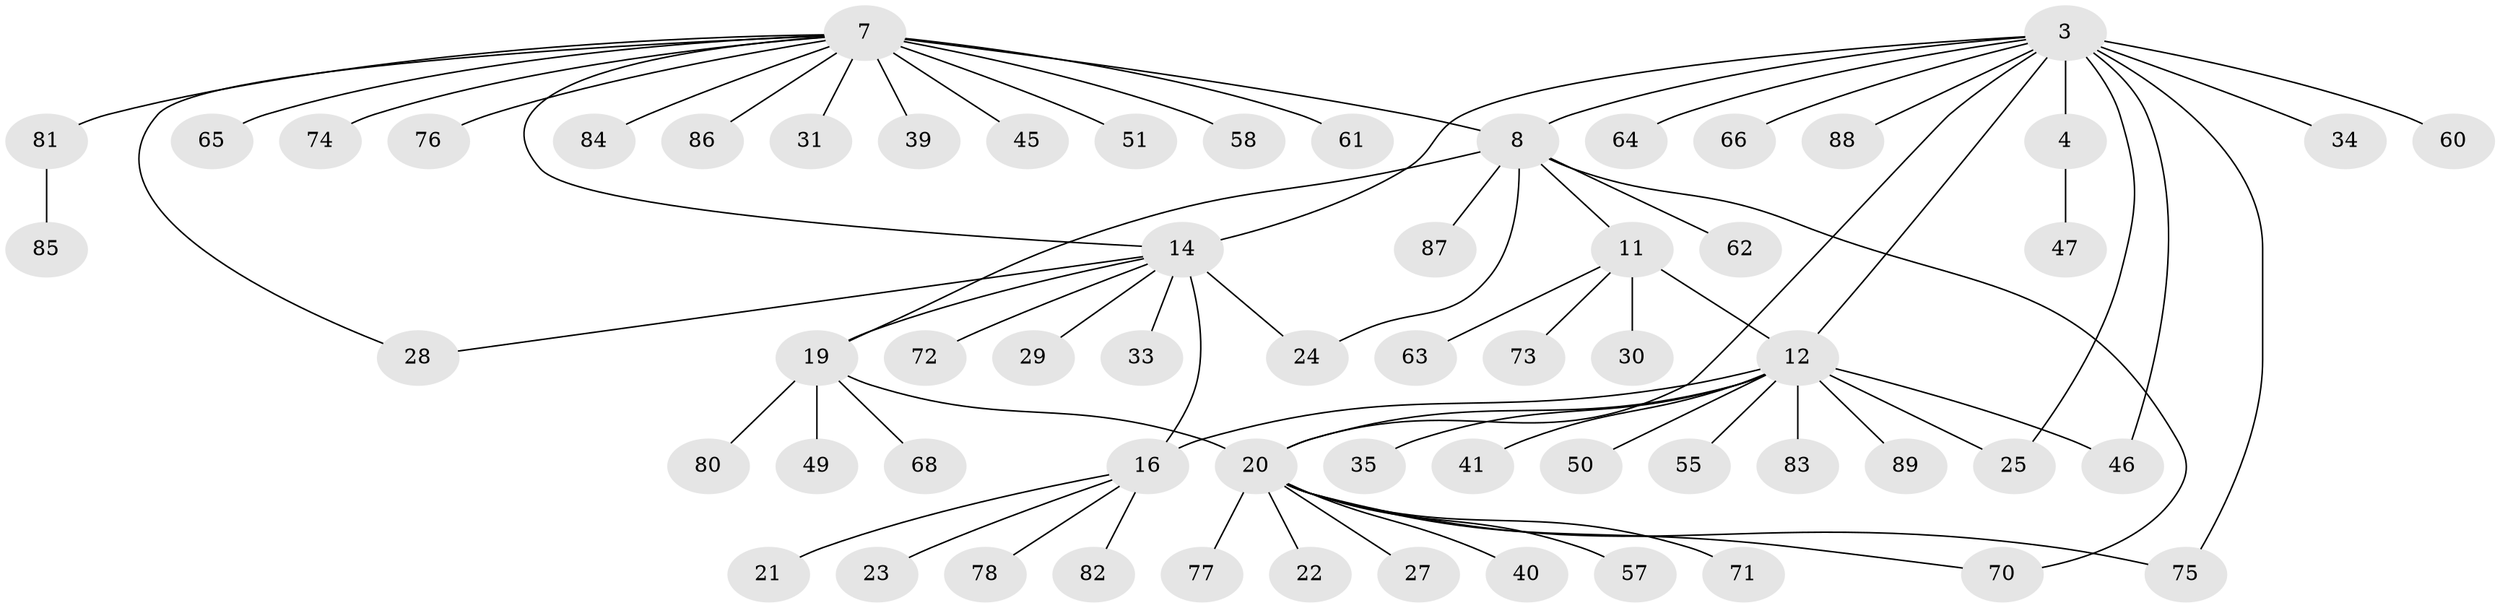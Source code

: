 // original degree distribution, {9: 0.0449438202247191, 3: 0.033707865168539325, 4: 0.033707865168539325, 7: 0.0449438202247191, 10: 0.02247191011235955, 6: 0.033707865168539325, 5: 0.0449438202247191, 8: 0.011235955056179775, 1: 0.5730337078651685, 2: 0.15730337078651685}
// Generated by graph-tools (version 1.1) at 2025/58/03/04/25 21:58:13]
// undirected, 62 vertices, 73 edges
graph export_dot {
graph [start="1"]
  node [color=gray90,style=filled];
  3 [super="+1"];
  4 [super="+2"];
  7 [super="+6"];
  8 [super="+5"];
  11 [super="+10"];
  12 [super="+9"];
  14 [super="+13"];
  16 [super="+15"];
  19 [super="+18"];
  20 [super="+17"];
  21;
  22;
  23;
  24;
  25;
  27;
  28;
  29;
  30;
  31;
  33;
  34;
  35;
  39 [super="+38"];
  40;
  41;
  45;
  46 [super="+43"];
  47 [super="+26"];
  49;
  50;
  51;
  55 [super="+36"];
  57;
  58 [super="+53"];
  60 [super="+37"];
  61;
  62;
  63;
  64;
  65;
  66;
  68;
  70;
  71;
  72 [super="+69"];
  73;
  74;
  75 [super="+56+52"];
  76;
  77;
  78 [super="+48"];
  80;
  81 [super="+42+67"];
  82;
  83 [super="+79"];
  84 [super="+32+54"];
  85;
  86;
  87;
  88;
  89;
  3 -- 4 [weight=4];
  3 -- 34;
  3 -- 64;
  3 -- 66;
  3 -- 88;
  3 -- 8;
  3 -- 75;
  3 -- 14;
  3 -- 25;
  3 -- 12;
  3 -- 20;
  3 -- 60;
  3 -- 46;
  4 -- 47;
  7 -- 8 [weight=4];
  7 -- 51;
  7 -- 74;
  7 -- 76;
  7 -- 86;
  7 -- 65;
  7 -- 45;
  7 -- 14;
  7 -- 28;
  7 -- 61;
  7 -- 31;
  7 -- 84;
  7 -- 39;
  7 -- 81;
  7 -- 58;
  8 -- 70;
  8 -- 87;
  8 -- 19;
  8 -- 24;
  8 -- 11;
  8 -- 62;
  11 -- 12 [weight=4];
  11 -- 63;
  11 -- 73;
  11 -- 30;
  12 -- 16;
  12 -- 50;
  12 -- 89;
  12 -- 35;
  12 -- 41;
  12 -- 25;
  12 -- 20;
  12 -- 55;
  12 -- 46;
  12 -- 83;
  14 -- 16 [weight=4];
  14 -- 28;
  14 -- 29;
  14 -- 19;
  14 -- 33;
  14 -- 24;
  14 -- 72;
  16 -- 21;
  16 -- 82;
  16 -- 23;
  16 -- 78;
  19 -- 20 [weight=4];
  19 -- 49;
  19 -- 80;
  19 -- 68;
  20 -- 22;
  20 -- 57;
  20 -- 71;
  20 -- 70;
  20 -- 40;
  20 -- 77;
  20 -- 27;
  20 -- 75;
  81 -- 85;
}
